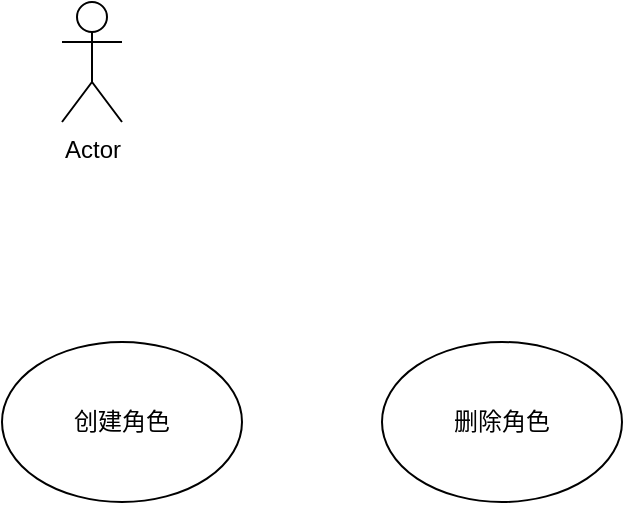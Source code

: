 <mxfile version="24.7.10">
  <diagram name="第 1 页" id="ZuyG2BjGN45qpxwCaqKX">
    <mxGraphModel dx="1379" dy="864" grid="1" gridSize="10" guides="1" tooltips="1" connect="1" arrows="1" fold="1" page="1" pageScale="1" pageWidth="827" pageHeight="1169" math="0" shadow="0">
      <root>
        <mxCell id="0" />
        <mxCell id="1" parent="0" />
        <mxCell id="ikzPlqRrkbyMD9XROC6u-1" value="Actor" style="shape=umlActor;verticalLabelPosition=bottom;verticalAlign=top;html=1;outlineConnect=0;" vertex="1" parent="1">
          <mxGeometry x="220" y="300" width="30" height="60" as="geometry" />
        </mxCell>
        <mxCell id="ikzPlqRrkbyMD9XROC6u-2" value="创建角色" style="ellipse;whiteSpace=wrap;html=1;" vertex="1" parent="1">
          <mxGeometry x="190" y="470" width="120" height="80" as="geometry" />
        </mxCell>
        <mxCell id="ikzPlqRrkbyMD9XROC6u-4" value="删除角色" style="ellipse;whiteSpace=wrap;html=1;" vertex="1" parent="1">
          <mxGeometry x="380" y="470" width="120" height="80" as="geometry" />
        </mxCell>
      </root>
    </mxGraphModel>
  </diagram>
</mxfile>
